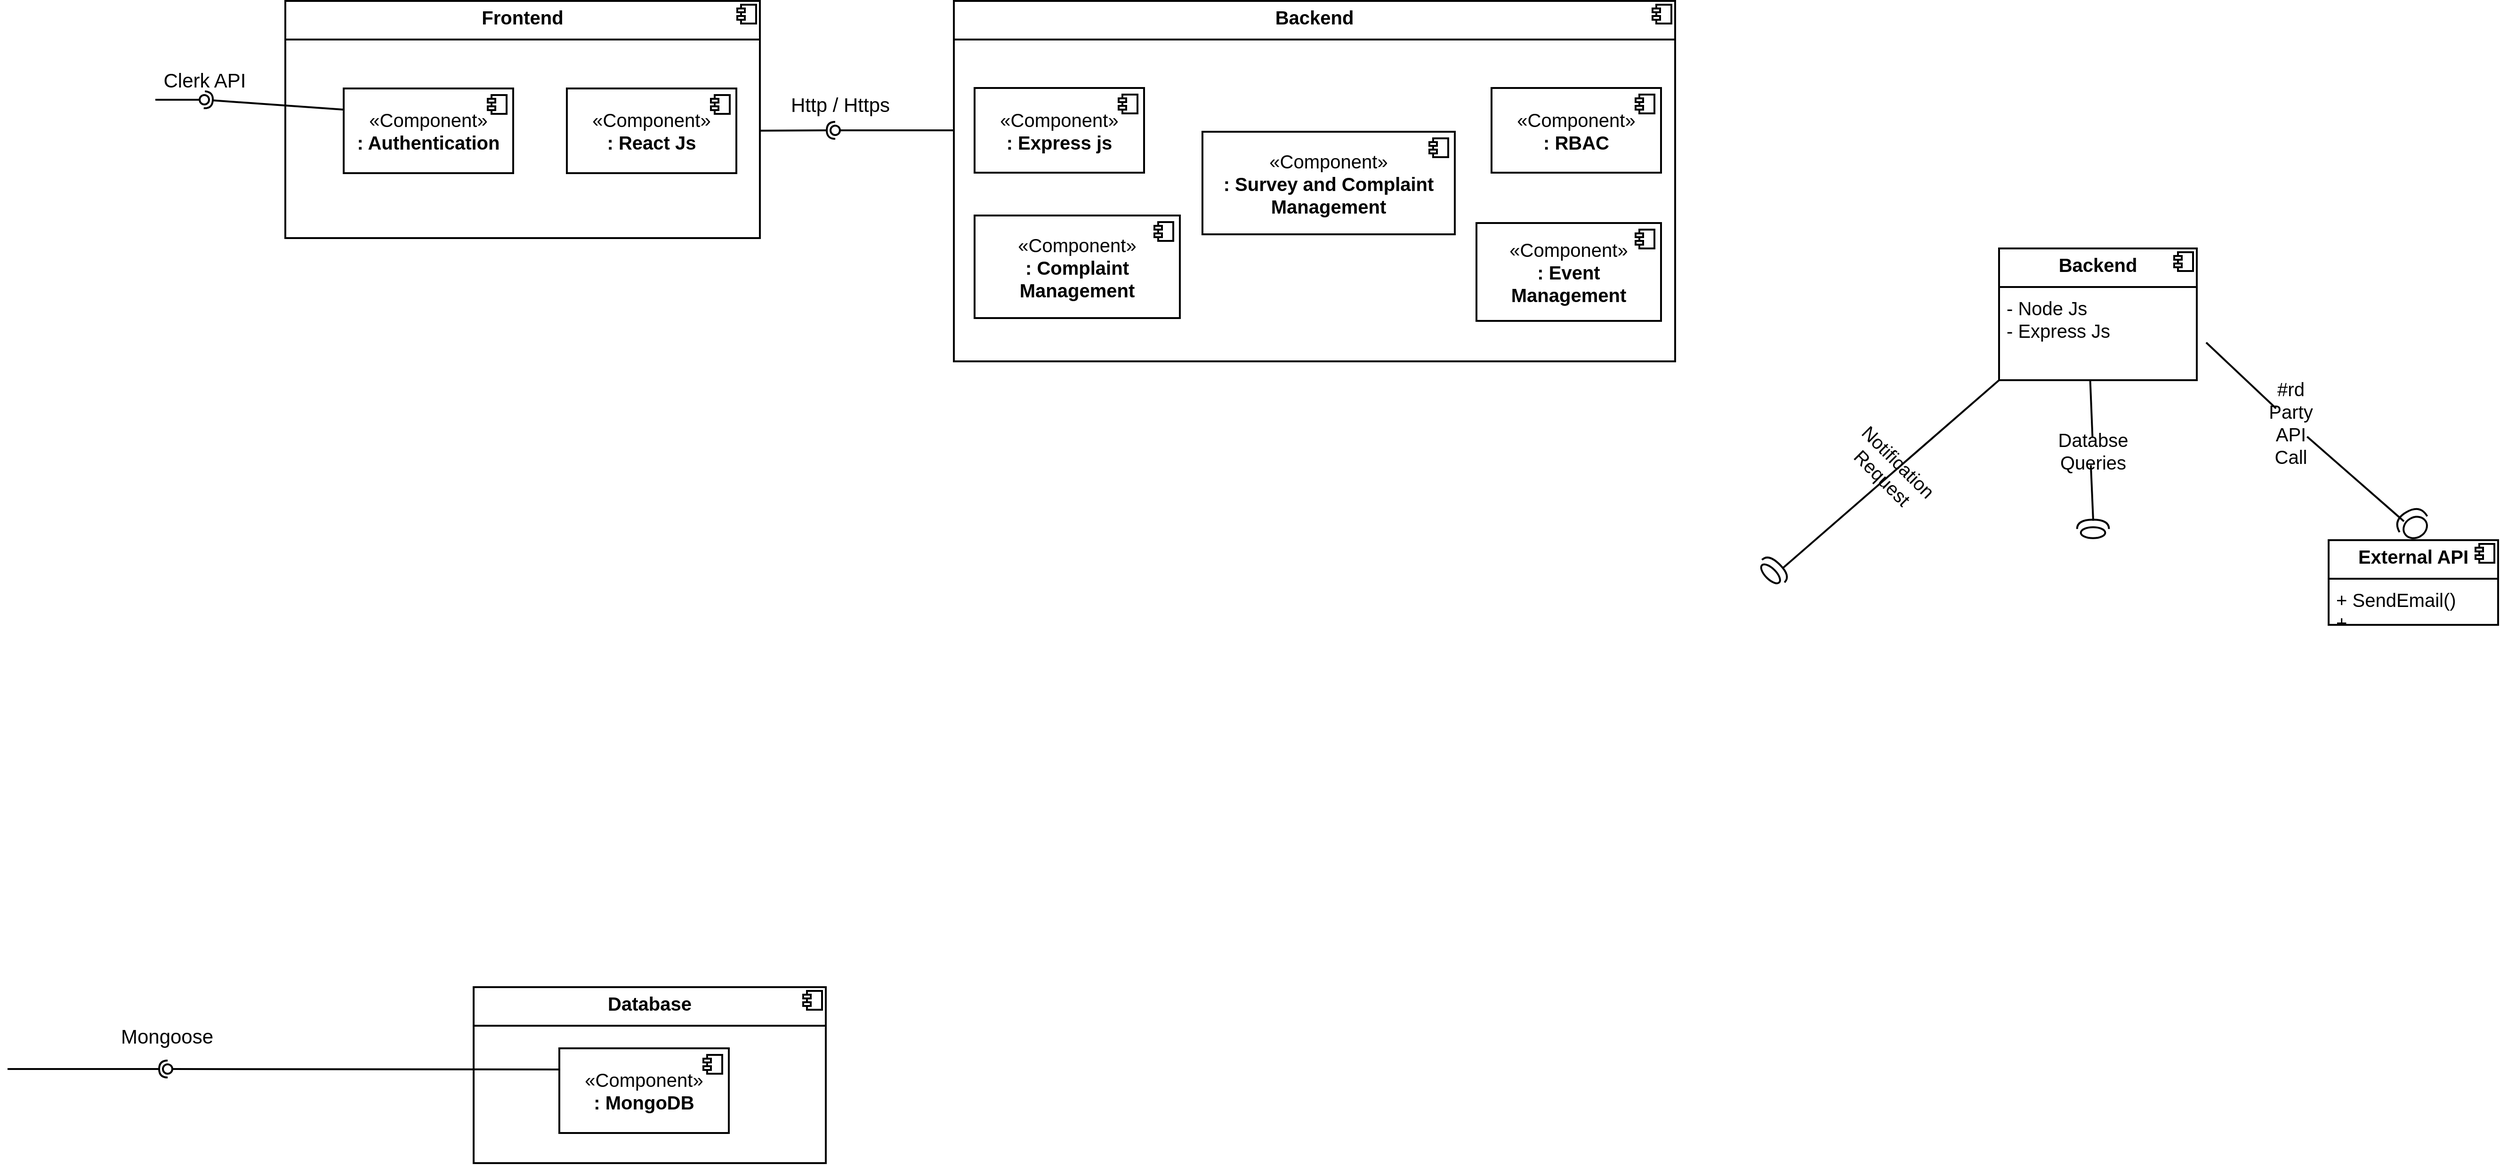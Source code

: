 <mxfile version="25.0.1">
  <diagram name="Page-1" id="6s39YtxaYA6__S7jTZzM">
    <mxGraphModel dx="1900" dy="715" grid="0" gridSize="10" guides="1" tooltips="1" connect="1" arrows="1" fold="1" page="0" pageScale="1" pageWidth="850" pageHeight="1100" math="0" shadow="0">
      <root>
        <mxCell id="0" />
        <mxCell id="1" parent="0" />
        <mxCell id="Ymocmn9K-O4JNLW9c8iD-30" value="&lt;p style=&quot;margin:0px;margin-top:6px;text-align:center;&quot;&gt;&lt;b&gt;Backend&lt;/b&gt;&lt;/p&gt;&lt;hr style=&quot;border-style:solid;&quot;&gt;&lt;p style=&quot;margin: 0px 0px 0px 8px;&quot;&gt;- Node Js&lt;br&gt;- Express Js&lt;/p&gt;" style="align=left;overflow=fill;html=1;dropTarget=0;whiteSpace=wrap;strokeWidth=2;fontSize=20;" parent="1" vertex="1">
          <mxGeometry x="1556" y="295" width="210" height="140" as="geometry" />
        </mxCell>
        <mxCell id="Ymocmn9K-O4JNLW9c8iD-31" value="" style="shape=component;jettyWidth=8;jettyHeight=4;strokeWidth=2;fontSize=20;" parent="Ymocmn9K-O4JNLW9c8iD-30" vertex="1">
          <mxGeometry x="1" width="20" height="20" relative="1" as="geometry">
            <mxPoint x="-24" y="4" as="offset" />
          </mxGeometry>
        </mxCell>
        <mxCell id="Ymocmn9K-O4JNLW9c8iD-38" value="&lt;p style=&quot;margin:0px;margin-top:6px;text-align:center;&quot;&gt;&lt;b&gt;External API&lt;/b&gt;&lt;/p&gt;&lt;hr style=&quot;border-style:solid;&quot;&gt;&lt;p style=&quot;margin:0px;margin-left:8px;&quot;&gt;+ SendEmail()&lt;br&gt;&lt;/p&gt;&lt;p style=&quot;margin:0px;margin-left:8px;&quot;&gt;+ SEcheduleMeetup()&lt;/p&gt;&lt;p style=&quot;margin:0px;margin-left:8px;&quot;&gt;+ getMeetupDetails()&lt;/p&gt;" style="align=left;overflow=fill;html=1;dropTarget=0;whiteSpace=wrap;strokeWidth=2;fontSize=20;" parent="1" vertex="1">
          <mxGeometry x="1906" y="605" width="180" height="90" as="geometry" />
        </mxCell>
        <mxCell id="Ymocmn9K-O4JNLW9c8iD-39" value="" style="shape=component;jettyWidth=8;jettyHeight=4;strokeWidth=2;fontSize=20;" parent="Ymocmn9K-O4JNLW9c8iD-38" vertex="1">
          <mxGeometry x="1" width="20" height="20" relative="1" as="geometry">
            <mxPoint x="-24" y="4" as="offset" />
          </mxGeometry>
        </mxCell>
        <mxCell id="Ymocmn9K-O4JNLW9c8iD-52" value="" style="endArrow=none;html=1;rounded=0;exitX=0.461;exitY=1.01;exitDx=0;exitDy=0;exitPerimeter=0;strokeWidth=2;fontSize=20;" parent="1" source="Ymocmn9K-O4JNLW9c8iD-54" edge="1">
          <mxGeometry width="50" height="50" relative="1" as="geometry">
            <mxPoint x="1652.81" y="435.7" as="sourcePoint" />
            <mxPoint x="1656" y="584.3" as="targetPoint" />
          </mxGeometry>
        </mxCell>
        <mxCell id="Ymocmn9K-O4JNLW9c8iD-53" value="" style="shape=providedRequiredInterface;html=1;verticalLabelPosition=bottom;sketch=0;rotation=-90;strokeWidth=2;fontSize=20;" parent="1" vertex="1">
          <mxGeometry x="1646" y="576.13" width="19.59" height="33.87" as="geometry" />
        </mxCell>
        <mxCell id="Ymocmn9K-O4JNLW9c8iD-55" value="" style="shape=providedRequiredInterface;html=1;verticalLabelPosition=bottom;sketch=0;rotation=-45;strokeWidth=2;fontSize=20;" parent="1" vertex="1">
          <mxGeometry x="1306.41" y="621" width="19.59" height="33.87" as="geometry" />
        </mxCell>
        <mxCell id="Ymocmn9K-O4JNLW9c8iD-62" value="" style="shape=providedRequiredInterface;html=1;verticalLabelPosition=bottom;sketch=0;rotation=-120;strokeWidth=2;fontSize=20;" parent="1" vertex="1">
          <mxGeometry x="1981.2" y="571.13" width="29.59" height="33.87" as="geometry" />
        </mxCell>
        <mxCell id="Ymocmn9K-O4JNLW9c8iD-63" value="" style="endArrow=none;html=1;rounded=0;strokeWidth=2;fontSize=20;" parent="1" source="Ymocmn9K-O4JNLW9c8iD-64" edge="1">
          <mxGeometry width="50" height="50" relative="1" as="geometry">
            <mxPoint x="1776" y="395" as="sourcePoint" />
            <mxPoint x="1986" y="585" as="targetPoint" />
          </mxGeometry>
        </mxCell>
        <mxCell id="Ymocmn9K-O4JNLW9c8iD-66" value="" style="endArrow=none;html=1;rounded=0;strokeWidth=2;fontSize=20;" parent="1" target="Ymocmn9K-O4JNLW9c8iD-64" edge="1">
          <mxGeometry width="50" height="50" relative="1" as="geometry">
            <mxPoint x="1776" y="395" as="sourcePoint" />
            <mxPoint x="1986" y="585" as="targetPoint" />
          </mxGeometry>
        </mxCell>
        <mxCell id="Ymocmn9K-O4JNLW9c8iD-64" value="#rd Party API Call" style="text;html=1;align=center;verticalAlign=middle;whiteSpace=wrap;rounded=0;strokeWidth=2;fontSize=20;" parent="1" vertex="1">
          <mxGeometry x="1836" y="465" width="60" height="30" as="geometry" />
        </mxCell>
        <mxCell id="Ymocmn9K-O4JNLW9c8iD-67" value="" style="endArrow=none;html=1;rounded=0;entryX=0;entryY=1;entryDx=0;entryDy=0;strokeWidth=2;fontSize=20;" parent="1" target="Ymocmn9K-O4JNLW9c8iD-30" edge="1">
          <mxGeometry width="50" height="50" relative="1" as="geometry">
            <mxPoint x="1326" y="635" as="sourcePoint" />
            <mxPoint x="1466" y="495" as="targetPoint" />
          </mxGeometry>
        </mxCell>
        <mxCell id="Ymocmn9K-O4JNLW9c8iD-68" value="Notification Request" style="text;html=1;align=center;verticalAlign=middle;whiteSpace=wrap;rounded=0;rotation=45;strokeWidth=2;fontSize=20;" parent="1" vertex="1">
          <mxGeometry x="1381" y="515" width="120" height="30" as="geometry" />
        </mxCell>
        <mxCell id="Ymocmn9K-O4JNLW9c8iD-70" value="" style="endArrow=none;html=1;rounded=0;exitX=0.461;exitY=1.01;exitDx=0;exitDy=0;exitPerimeter=0;strokeWidth=2;fontSize=20;" parent="1" target="Ymocmn9K-O4JNLW9c8iD-54" edge="1">
          <mxGeometry width="50" height="50" relative="1" as="geometry">
            <mxPoint x="1652.81" y="435.7" as="sourcePoint" />
            <mxPoint x="1656" y="584.3" as="targetPoint" />
          </mxGeometry>
        </mxCell>
        <mxCell id="Ymocmn9K-O4JNLW9c8iD-54" value="Databse Queries" style="text;html=1;align=center;verticalAlign=middle;whiteSpace=wrap;rounded=0;strokeWidth=2;fontSize=20;" parent="1" vertex="1">
          <mxGeometry x="1625.8" y="495" width="60" height="30" as="geometry" />
        </mxCell>
        <mxCell id="_b_yYx_KDHi3IG7aij4z-5" value="" style="rounded=0;orthogonalLoop=1;jettySize=auto;html=1;endArrow=halfCircle;endFill=0;endSize=6;strokeWidth=2;sketch=0;fontSize=20;exitX=1;exitY=0.5;exitDx=0;exitDy=0;entryX=0.024;entryY=0.677;entryDx=0;entryDy=0;entryPerimeter=0;" edge="1" parent="1" target="_b_yYx_KDHi3IG7aij4z-7" source="_b_yYx_KDHi3IG7aij4z-8">
          <mxGeometry relative="1" as="geometry">
            <mxPoint x="176" y="-46" as="sourcePoint" />
            <mxPoint x="318" y="160" as="targetPoint" />
          </mxGeometry>
        </mxCell>
        <mxCell id="_b_yYx_KDHi3IG7aij4z-6" value="" style="rounded=0;orthogonalLoop=1;jettySize=auto;html=1;endArrow=oval;endFill=0;sketch=0;sourcePerimeterSpacing=0;targetPerimeterSpacing=0;endSize=10;strokeWidth=2;fontSize=20;exitX=0;exitY=0.5;exitDx=0;exitDy=0;" edge="1" parent="1" target="_b_yYx_KDHi3IG7aij4z-7" source="_b_yYx_KDHi3IG7aij4z-35">
          <mxGeometry relative="1" as="geometry">
            <mxPoint x="136" y="-46" as="sourcePoint" />
          </mxGeometry>
        </mxCell>
        <mxCell id="_b_yYx_KDHi3IG7aij4z-7" value="" style="ellipse;whiteSpace=wrap;html=1;align=center;aspect=fixed;fillColor=none;strokeColor=none;resizable=0;perimeter=centerPerimeter;rotatable=0;allowArrows=0;points=[];outlineConnect=1;strokeWidth=2;fontSize=20;" vertex="1" parent="1">
          <mxGeometry x="315" y="164.5" width="10" height="10" as="geometry" />
        </mxCell>
        <mxCell id="_b_yYx_KDHi3IG7aij4z-19" value="" style="group" vertex="1" connectable="0" parent="1">
          <mxGeometry x="-64" y="1080" width="374" height="187" as="geometry" />
        </mxCell>
        <mxCell id="Ymocmn9K-O4JNLW9c8iD-42" value="&lt;p style=&quot;margin:0px;margin-top:6px;text-align:center;&quot;&gt;&lt;b&gt;Database&lt;/b&gt;&lt;/p&gt;&lt;hr style=&quot;border-style:solid;&quot;&gt;&lt;p style=&quot;margin:0px;margin-left:8px;&quot;&gt;&lt;br&gt;&lt;/p&gt;" style="align=left;overflow=fill;html=1;dropTarget=0;whiteSpace=wrap;strokeWidth=2;fontSize=20;" parent="_b_yYx_KDHi3IG7aij4z-19" vertex="1">
          <mxGeometry width="374" height="187" as="geometry" />
        </mxCell>
        <mxCell id="Ymocmn9K-O4JNLW9c8iD-43" value="" style="shape=component;jettyWidth=8;jettyHeight=4;strokeWidth=2;fontSize=20;" parent="Ymocmn9K-O4JNLW9c8iD-42" vertex="1">
          <mxGeometry x="1" width="20" height="20" relative="1" as="geometry">
            <mxPoint x="-24" y="4" as="offset" />
          </mxGeometry>
        </mxCell>
        <mxCell id="_b_yYx_KDHi3IG7aij4z-17" value="«Component»&lt;br&gt;&lt;b&gt;: MongoDB&lt;/b&gt;" style="html=1;dropTarget=0;whiteSpace=wrap;strokeWidth=2;fontSize=20;" vertex="1" parent="_b_yYx_KDHi3IG7aij4z-19">
          <mxGeometry x="91" y="65" width="180" height="90" as="geometry" />
        </mxCell>
        <mxCell id="_b_yYx_KDHi3IG7aij4z-18" value="" style="shape=module;jettyWidth=8;jettyHeight=4;strokeWidth=2;fontSize=20;" vertex="1" parent="_b_yYx_KDHi3IG7aij4z-17">
          <mxGeometry x="1" width="20" height="20" relative="1" as="geometry">
            <mxPoint x="-27" y="7" as="offset" />
          </mxGeometry>
        </mxCell>
        <mxCell id="_b_yYx_KDHi3IG7aij4z-25" value="" style="rounded=0;orthogonalLoop=1;jettySize=auto;html=1;endArrow=halfCircle;endFill=0;endSize=6;strokeWidth=2;sketch=0;fontSize=20;" edge="1" parent="1" target="_b_yYx_KDHi3IG7aij4z-27">
          <mxGeometry relative="1" as="geometry">
            <mxPoint x="-559" y="1167" as="sourcePoint" />
          </mxGeometry>
        </mxCell>
        <mxCell id="_b_yYx_KDHi3IG7aij4z-26" value="" style="rounded=0;orthogonalLoop=1;jettySize=auto;html=1;endArrow=oval;endFill=0;sketch=0;sourcePerimeterSpacing=0;targetPerimeterSpacing=0;endSize=10;strokeWidth=2;fontSize=20;exitX=0;exitY=0.25;exitDx=0;exitDy=0;entryX=0.657;entryY=-0.086;entryDx=0;entryDy=0;entryPerimeter=0;" edge="1" parent="1" target="_b_yYx_KDHi3IG7aij4z-27" source="_b_yYx_KDHi3IG7aij4z-17">
          <mxGeometry relative="1" as="geometry">
            <mxPoint x="-409" y="1183" as="sourcePoint" />
          </mxGeometry>
        </mxCell>
        <mxCell id="_b_yYx_KDHi3IG7aij4z-27" value="" style="ellipse;whiteSpace=wrap;html=1;align=center;aspect=fixed;fillColor=none;strokeColor=none;resizable=0;perimeter=centerPerimeter;rotatable=0;allowArrows=0;points=[];outlineConnect=1;strokeWidth=2;fontSize=20;" vertex="1" parent="1">
          <mxGeometry x="-394" y="1162" width="10" height="10" as="geometry" />
        </mxCell>
        <mxCell id="_b_yYx_KDHi3IG7aij4z-28" value="&lt;font style=&quot;font-size: 21px;&quot;&gt;Mongoose&lt;/font&gt;" style="text;html=1;align=center;verticalAlign=middle;resizable=0;points=[];autosize=1;strokeColor=none;fillColor=none;" vertex="1" parent="1">
          <mxGeometry x="-448" y="1113" width="116" height="37" as="geometry" />
        </mxCell>
        <mxCell id="_b_yYx_KDHi3IG7aij4z-48" value="" style="group" vertex="1" connectable="0" parent="1">
          <mxGeometry x="-403" y="32" width="643" height="252" as="geometry" />
        </mxCell>
        <mxCell id="Ymocmn9K-O4JNLW9c8iD-32" value="&lt;p style=&quot;margin:0px;margin-top:6px;text-align:center;&quot;&gt;&lt;b&gt;Frontend&lt;/b&gt;&lt;/p&gt;&lt;hr style=&quot;border-style:solid;&quot;&gt;&lt;p style=&quot;margin:0px;margin-left:8px;&quot;&gt;&lt;br&gt;&lt;br&gt;&lt;/p&gt;" style="align=left;overflow=fill;html=1;dropTarget=0;whiteSpace=wrap;strokeWidth=2;fontSize=20;" parent="_b_yYx_KDHi3IG7aij4z-48" vertex="1">
          <mxGeometry x="139" width="504" height="252" as="geometry" />
        </mxCell>
        <mxCell id="Ymocmn9K-O4JNLW9c8iD-33" value="" style="shape=component;jettyWidth=8;jettyHeight=4;strokeWidth=2;fontSize=20;" parent="Ymocmn9K-O4JNLW9c8iD-32" vertex="1">
          <mxGeometry x="1" width="20" height="20" relative="1" as="geometry">
            <mxPoint x="-24" y="4" as="offset" />
          </mxGeometry>
        </mxCell>
        <mxCell id="_b_yYx_KDHi3IG7aij4z-8" value="«Component»&lt;br&gt;&lt;b&gt;: React Js&lt;/b&gt;" style="html=1;dropTarget=0;whiteSpace=wrap;strokeWidth=2;fontSize=20;" vertex="1" parent="_b_yYx_KDHi3IG7aij4z-48">
          <mxGeometry x="438" y="93" width="180" height="90" as="geometry" />
        </mxCell>
        <mxCell id="_b_yYx_KDHi3IG7aij4z-9" value="" style="shape=module;jettyWidth=8;jettyHeight=4;strokeWidth=2;fontSize=20;" vertex="1" parent="_b_yYx_KDHi3IG7aij4z-8">
          <mxGeometry x="1" width="20" height="20" relative="1" as="geometry">
            <mxPoint x="-27" y="7" as="offset" />
          </mxGeometry>
        </mxCell>
        <mxCell id="_b_yYx_KDHi3IG7aij4z-10" value="«Component»&lt;br&gt;&lt;b&gt;: Authentication&lt;/b&gt;" style="html=1;dropTarget=0;whiteSpace=wrap;strokeWidth=2;fontSize=20;" vertex="1" parent="_b_yYx_KDHi3IG7aij4z-48">
          <mxGeometry x="201" y="93" width="180" height="90" as="geometry" />
        </mxCell>
        <mxCell id="_b_yYx_KDHi3IG7aij4z-11" value="" style="shape=module;jettyWidth=8;jettyHeight=4;strokeWidth=2;fontSize=20;" vertex="1" parent="_b_yYx_KDHi3IG7aij4z-10">
          <mxGeometry x="1" width="20" height="20" relative="1" as="geometry">
            <mxPoint x="-27" y="7" as="offset" />
          </mxGeometry>
        </mxCell>
        <mxCell id="_b_yYx_KDHi3IG7aij4z-12" value="" style="rounded=0;orthogonalLoop=1;jettySize=auto;html=1;endArrow=halfCircle;endFill=0;endSize=6;strokeWidth=2;sketch=0;fontSize=20;exitX=0;exitY=0.25;exitDx=0;exitDy=0;" edge="1" parent="_b_yYx_KDHi3IG7aij4z-48" target="_b_yYx_KDHi3IG7aij4z-14" source="_b_yYx_KDHi3IG7aij4z-10">
          <mxGeometry relative="1" as="geometry">
            <mxPoint x="119" y="114" as="sourcePoint" />
          </mxGeometry>
        </mxCell>
        <mxCell id="_b_yYx_KDHi3IG7aij4z-13" value="" style="rounded=0;orthogonalLoop=1;jettySize=auto;html=1;endArrow=oval;endFill=0;sketch=0;sourcePerimeterSpacing=0;targetPerimeterSpacing=0;endSize=10;strokeWidth=2;fontSize=20;entryX=0.66;entryY=-0.22;entryDx=0;entryDy=0;entryPerimeter=0;" edge="1" parent="_b_yYx_KDHi3IG7aij4z-48" target="_b_yYx_KDHi3IG7aij4z-14">
          <mxGeometry relative="1" as="geometry">
            <mxPoint x="1" y="105" as="sourcePoint" />
          </mxGeometry>
        </mxCell>
        <mxCell id="_b_yYx_KDHi3IG7aij4z-14" value="" style="ellipse;whiteSpace=wrap;html=1;align=center;aspect=fixed;fillColor=none;strokeColor=none;resizable=0;perimeter=centerPerimeter;rotatable=0;allowArrows=0;points=[];outlineConnect=1;strokeWidth=2;fontSize=20;" vertex="1" parent="_b_yYx_KDHi3IG7aij4z-48">
          <mxGeometry x="48" y="100" width="10" height="10" as="geometry" />
        </mxCell>
        <mxCell id="_b_yYx_KDHi3IG7aij4z-16" value="&lt;font style=&quot;font-size: 21px;&quot;&gt;Clerk API&lt;/font&gt;" style="text;html=1;align=center;verticalAlign=middle;resizable=0;points=[];autosize=1;strokeColor=none;fillColor=none;" vertex="1" parent="_b_yYx_KDHi3IG7aij4z-48">
          <mxGeometry y="65" width="106" height="37" as="geometry" />
        </mxCell>
        <mxCell id="_b_yYx_KDHi3IG7aij4z-49" value="" style="group" vertex="1" connectable="0" parent="1">
          <mxGeometry x="355" y="32" width="857" height="383" as="geometry" />
        </mxCell>
        <mxCell id="_b_yYx_KDHi3IG7aij4z-31" value="&lt;p style=&quot;margin:0px;margin-top:6px;text-align:center;&quot;&gt;&lt;b&gt;Backend&lt;/b&gt;&lt;/p&gt;&lt;hr style=&quot;border-style:solid;&quot;&gt;&lt;p style=&quot;margin:0px;margin-left:8px;&quot;&gt;&lt;br&gt;&lt;br&gt;&lt;/p&gt;" style="align=left;overflow=fill;html=1;dropTarget=0;whiteSpace=wrap;strokeWidth=2;fontSize=20;" vertex="1" parent="_b_yYx_KDHi3IG7aij4z-49">
          <mxGeometry x="91" width="766" height="383" as="geometry" />
        </mxCell>
        <mxCell id="_b_yYx_KDHi3IG7aij4z-32" value="" style="shape=component;jettyWidth=8;jettyHeight=4;strokeWidth=2;fontSize=20;" vertex="1" parent="_b_yYx_KDHi3IG7aij4z-31">
          <mxGeometry x="1" width="20" height="20" relative="1" as="geometry">
            <mxPoint x="-24" y="4" as="offset" />
          </mxGeometry>
        </mxCell>
        <mxCell id="_b_yYx_KDHi3IG7aij4z-33" value="«Component»&lt;br&gt;&lt;b&gt;: RBAC&lt;/b&gt;" style="html=1;dropTarget=0;whiteSpace=wrap;strokeWidth=2;fontSize=20;" vertex="1" parent="_b_yYx_KDHi3IG7aij4z-49">
          <mxGeometry x="662" y="92.5" width="180" height="90" as="geometry" />
        </mxCell>
        <mxCell id="_b_yYx_KDHi3IG7aij4z-34" value="" style="shape=module;jettyWidth=8;jettyHeight=4;strokeWidth=2;fontSize=20;" vertex="1" parent="_b_yYx_KDHi3IG7aij4z-33">
          <mxGeometry x="1" width="20" height="20" relative="1" as="geometry">
            <mxPoint x="-27" y="7" as="offset" />
          </mxGeometry>
        </mxCell>
        <mxCell id="_b_yYx_KDHi3IG7aij4z-35" value="«Component»&lt;br&gt;&lt;b&gt;: Express js&lt;/b&gt;" style="html=1;dropTarget=0;whiteSpace=wrap;strokeWidth=2;fontSize=20;" vertex="1" parent="_b_yYx_KDHi3IG7aij4z-49">
          <mxGeometry x="113" y="92.5" width="180" height="90" as="geometry" />
        </mxCell>
        <mxCell id="_b_yYx_KDHi3IG7aij4z-36" value="" style="shape=module;jettyWidth=8;jettyHeight=4;strokeWidth=2;fontSize=20;" vertex="1" parent="_b_yYx_KDHi3IG7aij4z-35">
          <mxGeometry x="1" width="20" height="20" relative="1" as="geometry">
            <mxPoint x="-27" y="7" as="offset" />
          </mxGeometry>
        </mxCell>
        <mxCell id="_b_yYx_KDHi3IG7aij4z-39" value="" style="ellipse;whiteSpace=wrap;html=1;align=center;aspect=fixed;fillColor=none;strokeColor=none;resizable=0;perimeter=centerPerimeter;rotatable=0;allowArrows=0;points=[];outlineConnect=1;strokeWidth=2;fontSize=20;" vertex="1" parent="_b_yYx_KDHi3IG7aij4z-49">
          <mxGeometry y="100" width="10" height="10" as="geometry" />
        </mxCell>
        <mxCell id="_b_yYx_KDHi3IG7aij4z-41" value="«Component»&lt;br&gt;&lt;b&gt;: Complaint Management&lt;/b&gt;" style="html=1;dropTarget=0;whiteSpace=wrap;strokeWidth=2;fontSize=20;" vertex="1" parent="_b_yYx_KDHi3IG7aij4z-49">
          <mxGeometry x="113" y="228" width="218" height="109" as="geometry" />
        </mxCell>
        <mxCell id="_b_yYx_KDHi3IG7aij4z-42" value="" style="shape=module;jettyWidth=8;jettyHeight=4;strokeWidth=2;fontSize=20;" vertex="1" parent="_b_yYx_KDHi3IG7aij4z-41">
          <mxGeometry x="1" width="20" height="20" relative="1" as="geometry">
            <mxPoint x="-27" y="7" as="offset" />
          </mxGeometry>
        </mxCell>
        <mxCell id="_b_yYx_KDHi3IG7aij4z-43" value="«Component»&lt;br&gt;&lt;b&gt;: Survey and Complaint Management&lt;/b&gt;" style="html=1;dropTarget=0;whiteSpace=wrap;strokeWidth=2;fontSize=20;" vertex="1" parent="_b_yYx_KDHi3IG7aij4z-49">
          <mxGeometry x="355" y="139" width="268" height="109" as="geometry" />
        </mxCell>
        <mxCell id="_b_yYx_KDHi3IG7aij4z-44" value="" style="shape=module;jettyWidth=8;jettyHeight=4;strokeWidth=2;fontSize=20;" vertex="1" parent="_b_yYx_KDHi3IG7aij4z-43">
          <mxGeometry x="1" width="20" height="20" relative="1" as="geometry">
            <mxPoint x="-27" y="7" as="offset" />
          </mxGeometry>
        </mxCell>
        <mxCell id="_b_yYx_KDHi3IG7aij4z-45" value="«Component»&lt;br&gt;&lt;b&gt;: Event Management&lt;/b&gt;" style="html=1;dropTarget=0;whiteSpace=wrap;strokeWidth=2;fontSize=20;" vertex="1" parent="_b_yYx_KDHi3IG7aij4z-49">
          <mxGeometry x="646" y="236" width="196" height="104" as="geometry" />
        </mxCell>
        <mxCell id="_b_yYx_KDHi3IG7aij4z-46" value="" style="shape=module;jettyWidth=8;jettyHeight=4;strokeWidth=2;fontSize=20;" vertex="1" parent="_b_yYx_KDHi3IG7aij4z-45">
          <mxGeometry x="1" width="20" height="20" relative="1" as="geometry">
            <mxPoint x="-27" y="7" as="offset" />
          </mxGeometry>
        </mxCell>
        <mxCell id="_b_yYx_KDHi3IG7aij4z-50" value="&lt;span style=&quot;font-size: 21px;&quot;&gt;Http / Https&lt;/span&gt;" style="text;html=1;align=center;verticalAlign=middle;resizable=0;points=[];autosize=1;strokeColor=none;fillColor=none;" vertex="1" parent="1">
          <mxGeometry x="263" y="123" width="123" height="37" as="geometry" />
        </mxCell>
      </root>
    </mxGraphModel>
  </diagram>
</mxfile>
